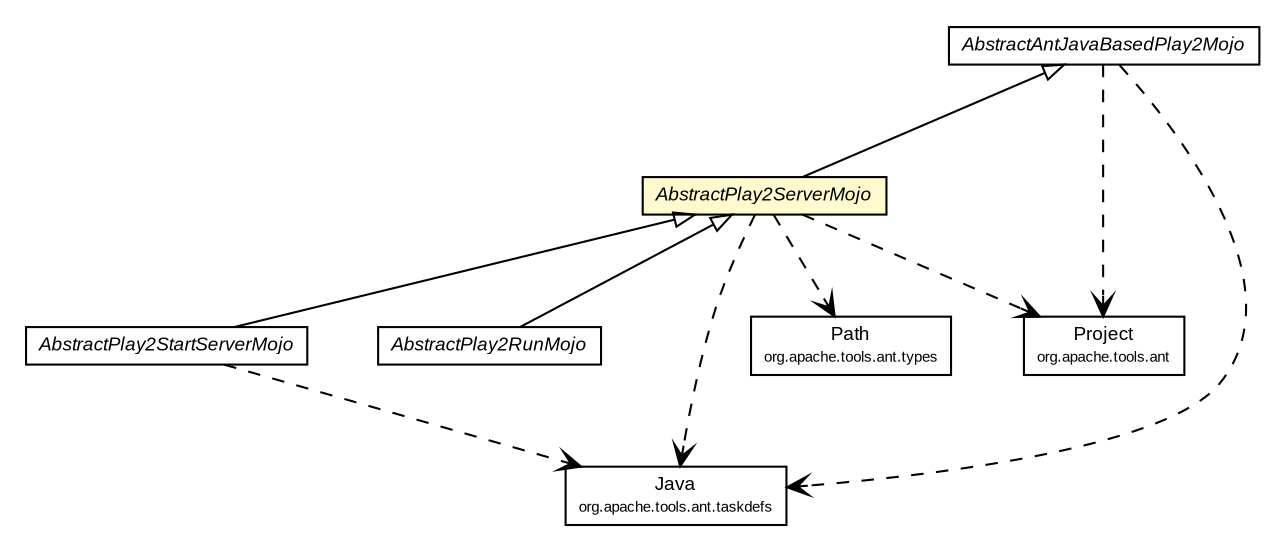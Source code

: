#!/usr/local/bin/dot
#
# Class diagram 
# Generated by UMLGraph version R5_6-24-gf6e263 (http://www.umlgraph.org/)
#

digraph G {
	edge [fontname="arial",fontsize=10,labelfontname="arial",labelfontsize=10];
	node [fontname="arial",fontsize=10,shape=plaintext];
	nodesep=0.25;
	ranksep=0.5;
	// com.google.code.play2.plugin.AbstractPlay2StartServerMojo
	c436 [label=<<table title="com.google.code.play2.plugin.AbstractPlay2StartServerMojo" border="0" cellborder="1" cellspacing="0" cellpadding="2" port="p" href="./AbstractPlay2StartServerMojo.html">
		<tr><td><table border="0" cellspacing="0" cellpadding="1">
<tr><td align="center" balign="center"><font face="arial italic"> AbstractPlay2StartServerMojo </font></td></tr>
		</table></td></tr>
		</table>>, URL="./AbstractPlay2StartServerMojo.html", fontname="arial", fontcolor="black", fontsize=9.0];
	// com.google.code.play2.plugin.AbstractPlay2ServerMojo
	c437 [label=<<table title="com.google.code.play2.plugin.AbstractPlay2ServerMojo" border="0" cellborder="1" cellspacing="0" cellpadding="2" port="p" bgcolor="lemonChiffon" href="./AbstractPlay2ServerMojo.html">
		<tr><td><table border="0" cellspacing="0" cellpadding="1">
<tr><td align="center" balign="center"><font face="arial italic"> AbstractPlay2ServerMojo </font></td></tr>
		</table></td></tr>
		</table>>, URL="./AbstractPlay2ServerMojo.html", fontname="arial", fontcolor="black", fontsize=9.0];
	// com.google.code.play2.plugin.AbstractPlay2RunMojo
	c438 [label=<<table title="com.google.code.play2.plugin.AbstractPlay2RunMojo" border="0" cellborder="1" cellspacing="0" cellpadding="2" port="p" href="./AbstractPlay2RunMojo.html">
		<tr><td><table border="0" cellspacing="0" cellpadding="1">
<tr><td align="center" balign="center"><font face="arial italic"> AbstractPlay2RunMojo </font></td></tr>
		</table></td></tr>
		</table>>, URL="./AbstractPlay2RunMojo.html", fontname="arial", fontcolor="black", fontsize=9.0];
	// com.google.code.play2.plugin.AbstractAntJavaBasedPlay2Mojo
	c445 [label=<<table title="com.google.code.play2.plugin.AbstractAntJavaBasedPlay2Mojo" border="0" cellborder="1" cellspacing="0" cellpadding="2" port="p" href="./AbstractAntJavaBasedPlay2Mojo.html">
		<tr><td><table border="0" cellspacing="0" cellpadding="1">
<tr><td align="center" balign="center"><font face="arial italic"> AbstractAntJavaBasedPlay2Mojo </font></td></tr>
		</table></td></tr>
		</table>>, URL="./AbstractAntJavaBasedPlay2Mojo.html", fontname="arial", fontcolor="black", fontsize=9.0];
	//com.google.code.play2.plugin.AbstractPlay2StartServerMojo extends com.google.code.play2.plugin.AbstractPlay2ServerMojo
	c437:p -> c436:p [dir=back,arrowtail=empty];
	//com.google.code.play2.plugin.AbstractPlay2ServerMojo extends com.google.code.play2.plugin.AbstractAntJavaBasedPlay2Mojo
	c445:p -> c437:p [dir=back,arrowtail=empty];
	//com.google.code.play2.plugin.AbstractPlay2RunMojo extends com.google.code.play2.plugin.AbstractPlay2ServerMojo
	c437:p -> c438:p [dir=back,arrowtail=empty];
	// com.google.code.play2.plugin.AbstractPlay2StartServerMojo DEPEND org.apache.tools.ant.taskdefs.Java
	c436:p -> c447:p [taillabel="", label="", headlabel="", fontname="arial", fontcolor="black", fontsize=10.0, color="black", arrowhead=open, style=dashed];
	// com.google.code.play2.plugin.AbstractPlay2ServerMojo DEPEND org.apache.tools.ant.Project
	c437:p -> c448:p [taillabel="", label="", headlabel="", fontname="arial", fontcolor="black", fontsize=10.0, color="black", arrowhead=open, style=dashed];
	// com.google.code.play2.plugin.AbstractPlay2ServerMojo DEPEND org.apache.tools.ant.types.Path
	c437:p -> c449:p [taillabel="", label="", headlabel="", fontname="arial", fontcolor="black", fontsize=10.0, color="black", arrowhead=open, style=dashed];
	// com.google.code.play2.plugin.AbstractPlay2ServerMojo DEPEND org.apache.tools.ant.taskdefs.Java
	c437:p -> c447:p [taillabel="", label="", headlabel="", fontname="arial", fontcolor="black", fontsize=10.0, color="black", arrowhead=open, style=dashed];
	// com.google.code.play2.plugin.AbstractAntJavaBasedPlay2Mojo DEPEND org.apache.tools.ant.Project
	c445:p -> c448:p [taillabel="", label="", headlabel="", fontname="arial", fontcolor="black", fontsize=10.0, color="black", arrowhead=open, style=dashed];
	// com.google.code.play2.plugin.AbstractAntJavaBasedPlay2Mojo DEPEND org.apache.tools.ant.taskdefs.Java
	c445:p -> c447:p [taillabel="", label="", headlabel="", fontname="arial", fontcolor="black", fontsize=10.0, color="black", arrowhead=open, style=dashed];
	// org.apache.tools.ant.taskdefs.Java
	c447 [label=<<table title="org.apache.tools.ant.taskdefs.Java" border="0" cellborder="1" cellspacing="0" cellpadding="2" port="p" href="http://maven-play-plugin.googlecode.com/svn/apidocs/org/apache/ant/ant/1.9.4/org/apache/tools/ant/taskdefs/Java.html">
		<tr><td><table border="0" cellspacing="0" cellpadding="1">
<tr><td align="center" balign="center"> Java </td></tr>
<tr><td align="center" balign="center"><font point-size="7.0"> org.apache.tools.ant.taskdefs </font></td></tr>
		</table></td></tr>
		</table>>, URL="http://maven-play-plugin.googlecode.com/svn/apidocs/org/apache/ant/ant/1.9.4/org/apache/tools/ant/taskdefs/Java.html", fontname="arial", fontcolor="black", fontsize=9.0];
	// org.apache.tools.ant.Project
	c448 [label=<<table title="org.apache.tools.ant.Project" border="0" cellborder="1" cellspacing="0" cellpadding="2" port="p" href="http://maven-play-plugin.googlecode.com/svn/apidocs/org/apache/ant/ant/1.9.4/org/apache/tools/ant/Project.html">
		<tr><td><table border="0" cellspacing="0" cellpadding="1">
<tr><td align="center" balign="center"> Project </td></tr>
<tr><td align="center" balign="center"><font point-size="7.0"> org.apache.tools.ant </font></td></tr>
		</table></td></tr>
		</table>>, URL="http://maven-play-plugin.googlecode.com/svn/apidocs/org/apache/ant/ant/1.9.4/org/apache/tools/ant/Project.html", fontname="arial", fontcolor="black", fontsize=9.0];
	// org.apache.tools.ant.types.Path
	c449 [label=<<table title="org.apache.tools.ant.types.Path" border="0" cellborder="1" cellspacing="0" cellpadding="2" port="p" href="http://maven-play-plugin.googlecode.com/svn/apidocs/org/apache/ant/ant/1.9.4/org/apache/tools/ant/types/Path.html">
		<tr><td><table border="0" cellspacing="0" cellpadding="1">
<tr><td align="center" balign="center"> Path </td></tr>
<tr><td align="center" balign="center"><font point-size="7.0"> org.apache.tools.ant.types </font></td></tr>
		</table></td></tr>
		</table>>, URL="http://maven-play-plugin.googlecode.com/svn/apidocs/org/apache/ant/ant/1.9.4/org/apache/tools/ant/types/Path.html", fontname="arial", fontcolor="black", fontsize=9.0];
}

